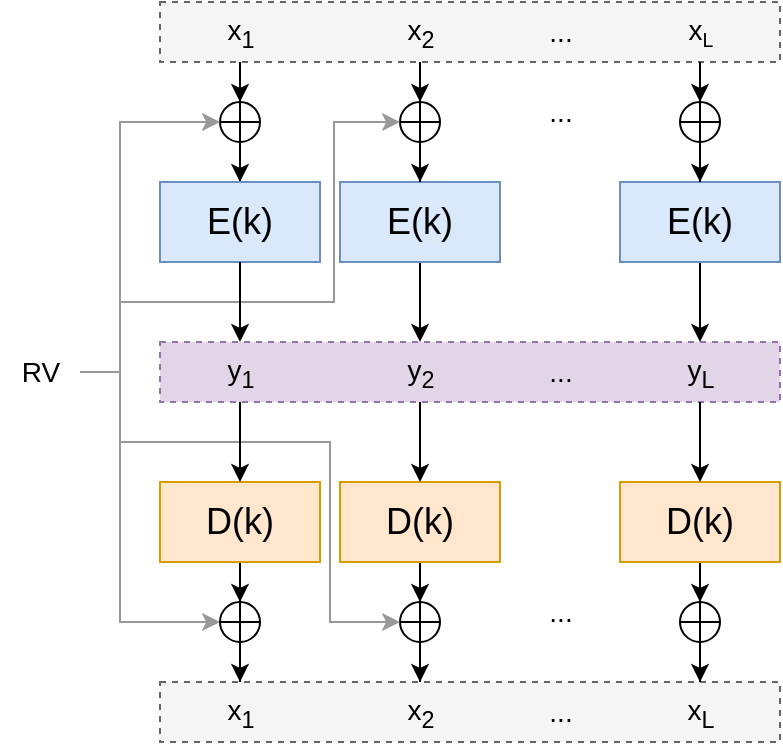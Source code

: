 <mxfile version="20.3.0" type="device"><diagram id="cGSqAHPBxHvs8WVnyyA2" name="ex1"><mxGraphModel dx="813" dy="490" grid="1" gridSize="10" guides="1" tooltips="1" connect="1" arrows="1" fold="1" page="1" pageScale="1" pageWidth="850" pageHeight="1100" math="0" shadow="0"><root><mxCell id="0"/><mxCell id="1" parent="0"/><mxCell id="Vu-Hs2J4vbTO9WPpf71f-1" style="edgeStyle=orthogonalEdgeStyle;rounded=0;orthogonalLoop=1;jettySize=auto;html=1;entryX=0.5;entryY=0;entryDx=0;entryDy=0;fontSize=14;" parent="1" source="Vu-Hs2J4vbTO9WPpf71f-2" target="Vu-Hs2J4vbTO9WPpf71f-8" edge="1"><mxGeometry relative="1" as="geometry"/></mxCell><mxCell id="Vu-Hs2J4vbTO9WPpf71f-2" value="" style="shape=orEllipse;perimeter=ellipsePerimeter;whiteSpace=wrap;html=1;backgroundOutline=1;fontSize=14;fillColor=default;" parent="1" vertex="1"><mxGeometry x="270" y="360" width="20" height="20" as="geometry"/></mxCell><mxCell id="Vu-Hs2J4vbTO9WPpf71f-3" value="" style="rounded=0;whiteSpace=wrap;html=1;fontSize=14;fillColor=#e1d5e7;strokeColor=#9673a6;dashed=1;" parent="1" vertex="1"><mxGeometry x="240" y="480" width="310" height="30" as="geometry"/></mxCell><mxCell id="Vu-Hs2J4vbTO9WPpf71f-4" value="" style="rounded=0;whiteSpace=wrap;html=1;fontSize=14;fillColor=#f5f5f5;strokeColor=#666666;dashed=1;fontColor=#333333;" parent="1" vertex="1"><mxGeometry x="240" y="650" width="310" height="30" as="geometry"/></mxCell><mxCell id="Vu-Hs2J4vbTO9WPpf71f-5" value="" style="rounded=0;whiteSpace=wrap;html=1;fontSize=14;fillColor=#f5f5f5;strokeColor=#666666;dashed=1;fontColor=#333333;" parent="1" vertex="1"><mxGeometry x="240" y="310" width="310" height="30" as="geometry"/></mxCell><mxCell id="Vu-Hs2J4vbTO9WPpf71f-8" value="&lt;span style=&quot;font-size: 18px;&quot;&gt;E(k)&lt;/span&gt;" style="rounded=0;whiteSpace=wrap;html=1;fillColor=#dae8fc;strokeColor=#6c8ebf;" parent="1" vertex="1"><mxGeometry x="240" y="400" width="80" height="40" as="geometry"/></mxCell><mxCell id="Vu-Hs2J4vbTO9WPpf71f-9" style="edgeStyle=orthogonalEdgeStyle;rounded=0;orthogonalLoop=1;jettySize=auto;html=1;entryX=0.5;entryY=0;entryDx=0;entryDy=0;fontSize=14;" parent="1" source="Vu-Hs2J4vbTO9WPpf71f-10" target="Vu-Hs2J4vbTO9WPpf71f-47" edge="1"><mxGeometry relative="1" as="geometry"/></mxCell><mxCell id="Vu-Hs2J4vbTO9WPpf71f-10" value="&lt;span style=&quot;font-size: 18px;&quot;&gt;D(k)&lt;/span&gt;" style="rounded=0;whiteSpace=wrap;html=1;fillColor=#ffe6cc;strokeColor=#d79b00;" parent="1" vertex="1"><mxGeometry x="240" y="550" width="80" height="40" as="geometry"/></mxCell><mxCell id="Vu-Hs2J4vbTO9WPpf71f-12" style="edgeStyle=orthogonalEdgeStyle;rounded=0;orthogonalLoop=1;jettySize=auto;html=1;entryX=0.5;entryY=0;entryDx=0;entryDy=0;fontSize=14;" parent="1" source="Vu-Hs2J4vbTO9WPpf71f-13" target="Vu-Hs2J4vbTO9WPpf71f-2" edge="1"><mxGeometry relative="1" as="geometry"/></mxCell><mxCell id="Vu-Hs2J4vbTO9WPpf71f-13" value="x&lt;sub&gt;1&lt;/sub&gt;" style="text;html=1;align=center;verticalAlign=middle;resizable=0;points=[];autosize=1;strokeColor=none;fillColor=none;fontSize=14;" parent="1" vertex="1"><mxGeometry x="260" y="310" width="40" height="30" as="geometry"/></mxCell><mxCell id="Vu-Hs2J4vbTO9WPpf71f-15" value="y&lt;sub&gt;1&lt;/sub&gt;" style="text;html=1;align=center;verticalAlign=middle;resizable=0;points=[];autosize=1;strokeColor=none;fillColor=none;fontSize=14;" parent="1" vertex="1"><mxGeometry x="260" y="480" width="40" height="30" as="geometry"/></mxCell><mxCell id="Vu-Hs2J4vbTO9WPpf71f-16" value="x&lt;sub&gt;1&lt;/sub&gt;" style="text;html=1;align=center;verticalAlign=middle;resizable=0;points=[];autosize=1;strokeColor=none;fillColor=none;fontSize=14;" parent="1" vertex="1"><mxGeometry x="260" y="650" width="40" height="30" as="geometry"/></mxCell><mxCell id="Vu-Hs2J4vbTO9WPpf71f-17" style="edgeStyle=orthogonalEdgeStyle;rounded=0;orthogonalLoop=1;jettySize=auto;html=1;fontSize=14;" parent="1" source="Vu-Hs2J4vbTO9WPpf71f-18" target="Vu-Hs2J4vbTO9WPpf71f-24" edge="1"><mxGeometry relative="1" as="geometry"><mxPoint x="370" y="480" as="targetPoint"/></mxGeometry></mxCell><mxCell id="Vu-Hs2J4vbTO9WPpf71f-18" value="&lt;span style=&quot;font-size: 18px;&quot;&gt;E(k)&lt;/span&gt;" style="rounded=0;whiteSpace=wrap;html=1;fillColor=#dae8fc;strokeColor=#6c8ebf;" parent="1" vertex="1"><mxGeometry x="330" y="400" width="80" height="40" as="geometry"/></mxCell><mxCell id="Vu-Hs2J4vbTO9WPpf71f-19" style="edgeStyle=orthogonalEdgeStyle;rounded=0;orthogonalLoop=1;jettySize=auto;html=1;entryX=0.5;entryY=0;entryDx=0;entryDy=0;fontSize=14;" parent="1" source="Vu-Hs2J4vbTO9WPpf71f-20" target="Vu-Hs2J4vbTO9WPpf71f-49" edge="1"><mxGeometry relative="1" as="geometry"/></mxCell><mxCell id="Vu-Hs2J4vbTO9WPpf71f-20" value="&lt;span style=&quot;font-size: 18px;&quot;&gt;D(k)&lt;/span&gt;" style="rounded=0;whiteSpace=wrap;html=1;fillColor=#ffe6cc;strokeColor=#d79b00;" parent="1" vertex="1"><mxGeometry x="330" y="550" width="80" height="40" as="geometry"/></mxCell><mxCell id="Vu-Hs2J4vbTO9WPpf71f-21" style="edgeStyle=orthogonalEdgeStyle;rounded=0;orthogonalLoop=1;jettySize=auto;html=1;entryX=0.5;entryY=0;entryDx=0;entryDy=0;fontSize=14;" parent="1" source="Vu-Hs2J4vbTO9WPpf71f-24" target="Vu-Hs2J4vbTO9WPpf71f-20" edge="1"><mxGeometry relative="1" as="geometry"><mxPoint x="370" y="520" as="sourcePoint"/></mxGeometry></mxCell><mxCell id="Vu-Hs2J4vbTO9WPpf71f-22" style="edgeStyle=orthogonalEdgeStyle;rounded=0;orthogonalLoop=1;jettySize=auto;html=1;entryX=0.5;entryY=0;entryDx=0;entryDy=0;fontSize=14;" parent="1" source="Vu-Hs2J4vbTO9WPpf71f-23" target="Vu-Hs2J4vbTO9WPpf71f-42" edge="1"><mxGeometry relative="1" as="geometry"/></mxCell><mxCell id="Vu-Hs2J4vbTO9WPpf71f-23" value="x&lt;sub&gt;2&lt;/sub&gt;" style="text;html=1;align=center;verticalAlign=middle;resizable=0;points=[];autosize=1;strokeColor=none;fillColor=none;fontSize=14;" parent="1" vertex="1"><mxGeometry x="350" y="310" width="40" height="30" as="geometry"/></mxCell><mxCell id="Vu-Hs2J4vbTO9WPpf71f-24" value="y&lt;sub&gt;2&lt;/sub&gt;" style="text;html=1;align=center;verticalAlign=middle;resizable=0;points=[];autosize=1;strokeColor=none;fillColor=none;fontSize=14;" parent="1" vertex="1"><mxGeometry x="350" y="480" width="40" height="30" as="geometry"/></mxCell><mxCell id="Vu-Hs2J4vbTO9WPpf71f-25" value="x&lt;sub&gt;2&lt;/sub&gt;" style="text;html=1;align=center;verticalAlign=middle;resizable=0;points=[];autosize=1;strokeColor=none;fillColor=none;fontSize=14;" parent="1" vertex="1"><mxGeometry x="350" y="650" width="40" height="30" as="geometry"/></mxCell><mxCell id="Vu-Hs2J4vbTO9WPpf71f-26" style="edgeStyle=orthogonalEdgeStyle;rounded=0;orthogonalLoop=1;jettySize=auto;html=1;fontSize=14;" parent="1" source="Vu-Hs2J4vbTO9WPpf71f-27" target="Vu-Hs2J4vbTO9WPpf71f-33" edge="1"><mxGeometry relative="1" as="geometry"><mxPoint x="510" y="480" as="targetPoint"/></mxGeometry></mxCell><mxCell id="Vu-Hs2J4vbTO9WPpf71f-27" value="&lt;span style=&quot;font-size: 18px;&quot;&gt;E(k)&lt;/span&gt;" style="rounded=0;whiteSpace=wrap;html=1;fillColor=#dae8fc;strokeColor=#6c8ebf;" parent="1" vertex="1"><mxGeometry x="470" y="400" width="80" height="40" as="geometry"/></mxCell><mxCell id="Vu-Hs2J4vbTO9WPpf71f-28" style="edgeStyle=orthogonalEdgeStyle;rounded=0;orthogonalLoop=1;jettySize=auto;html=1;entryX=0.5;entryY=0;entryDx=0;entryDy=0;fontSize=14;" parent="1" source="Vu-Hs2J4vbTO9WPpf71f-29" target="Vu-Hs2J4vbTO9WPpf71f-51" edge="1"><mxGeometry relative="1" as="geometry"/></mxCell><mxCell id="Vu-Hs2J4vbTO9WPpf71f-29" value="&lt;span style=&quot;font-size: 18px;&quot;&gt;D(k)&lt;/span&gt;" style="rounded=0;whiteSpace=wrap;html=1;fillColor=#ffe6cc;strokeColor=#d79b00;" parent="1" vertex="1"><mxGeometry x="470" y="550" width="80" height="40" as="geometry"/></mxCell><mxCell id="Vu-Hs2J4vbTO9WPpf71f-30" style="edgeStyle=orthogonalEdgeStyle;rounded=0;orthogonalLoop=1;jettySize=auto;html=1;entryX=0.5;entryY=0;entryDx=0;entryDy=0;fontSize=14;" parent="1" source="Vu-Hs2J4vbTO9WPpf71f-33" target="Vu-Hs2J4vbTO9WPpf71f-29" edge="1"><mxGeometry relative="1" as="geometry"><mxPoint x="510" y="520" as="sourcePoint"/></mxGeometry></mxCell><mxCell id="Vu-Hs2J4vbTO9WPpf71f-31" style="edgeStyle=orthogonalEdgeStyle;rounded=0;orthogonalLoop=1;jettySize=auto;html=1;entryX=0.5;entryY=0;entryDx=0;entryDy=0;fontSize=14;" parent="1" source="Vu-Hs2J4vbTO9WPpf71f-32" target="Vu-Hs2J4vbTO9WPpf71f-44" edge="1"><mxGeometry relative="1" as="geometry"/></mxCell><mxCell id="Vu-Hs2J4vbTO9WPpf71f-32" value="x&lt;span style=&quot;font-size: 11.667px;&quot;&gt;&lt;sub&gt;L&lt;/sub&gt;&lt;/span&gt;" style="text;html=1;align=center;verticalAlign=middle;resizable=0;points=[];autosize=1;strokeColor=none;fillColor=none;fontSize=14;" parent="1" vertex="1"><mxGeometry x="490" y="310" width="40" height="30" as="geometry"/></mxCell><mxCell id="Vu-Hs2J4vbTO9WPpf71f-33" value="y&lt;sub&gt;L&lt;/sub&gt;" style="text;html=1;align=center;verticalAlign=middle;resizable=0;points=[];autosize=1;strokeColor=none;fillColor=none;fontSize=14;" parent="1" vertex="1"><mxGeometry x="490" y="480" width="40" height="30" as="geometry"/></mxCell><mxCell id="Vu-Hs2J4vbTO9WPpf71f-34" value="x&lt;sub&gt;L&lt;/sub&gt;" style="text;html=1;align=center;verticalAlign=middle;resizable=0;points=[];autosize=1;strokeColor=none;fillColor=none;fontSize=14;" parent="1" vertex="1"><mxGeometry x="490" y="650" width="40" height="30" as="geometry"/></mxCell><mxCell id="Vu-Hs2J4vbTO9WPpf71f-35" value="..." style="text;html=1;align=center;verticalAlign=middle;resizable=0;points=[];autosize=1;strokeColor=none;fillColor=none;fontSize=14;" parent="1" vertex="1"><mxGeometry x="420" y="480" width="40" height="30" as="geometry"/></mxCell><mxCell id="Vu-Hs2J4vbTO9WPpf71f-36" value="..." style="text;html=1;align=center;verticalAlign=middle;resizable=0;points=[];autosize=1;strokeColor=none;fillColor=none;fontSize=14;" parent="1" vertex="1"><mxGeometry x="420" y="310" width="40" height="30" as="geometry"/></mxCell><mxCell id="Vu-Hs2J4vbTO9WPpf71f-37" value="..." style="text;html=1;align=center;verticalAlign=middle;resizable=0;points=[];autosize=1;strokeColor=none;fillColor=none;fontSize=14;" parent="1" vertex="1"><mxGeometry x="420" y="650" width="40" height="30" as="geometry"/></mxCell><mxCell id="Vu-Hs2J4vbTO9WPpf71f-38" style="edgeStyle=orthogonalEdgeStyle;rounded=0;orthogonalLoop=1;jettySize=auto;html=1;entryX=0;entryY=0.5;entryDx=0;entryDy=0;fontSize=14;strokeColor=#999999;" parent="1" source="Vu-Hs2J4vbTO9WPpf71f-40" target="Vu-Hs2J4vbTO9WPpf71f-2" edge="1"><mxGeometry relative="1" as="geometry"><Array as="points"><mxPoint x="220" y="495"/><mxPoint x="220" y="370"/></Array></mxGeometry></mxCell><mxCell id="Vu-Hs2J4vbTO9WPpf71f-39" style="edgeStyle=orthogonalEdgeStyle;rounded=0;orthogonalLoop=1;jettySize=auto;html=1;entryX=0;entryY=0.5;entryDx=0;entryDy=0;fontSize=14;strokeColor=#999999;" parent="1" source="Vu-Hs2J4vbTO9WPpf71f-40" target="Vu-Hs2J4vbTO9WPpf71f-47" edge="1"><mxGeometry relative="1" as="geometry"><Array as="points"><mxPoint x="220" y="495"/><mxPoint x="220" y="620"/></Array></mxGeometry></mxCell><mxCell id="Vu-Hs2J4vbTO9WPpf71f-40" value="RV" style="text;html=1;align=center;verticalAlign=middle;resizable=0;points=[];autosize=1;strokeColor=none;fillColor=none;fontSize=14;" parent="1" vertex="1"><mxGeometry x="160" y="480" width="40" height="30" as="geometry"/></mxCell><mxCell id="Vu-Hs2J4vbTO9WPpf71f-41" style="edgeStyle=orthogonalEdgeStyle;rounded=0;orthogonalLoop=1;jettySize=auto;html=1;entryX=0.5;entryY=0;entryDx=0;entryDy=0;fontSize=14;" parent="1" source="Vu-Hs2J4vbTO9WPpf71f-42" target="Vu-Hs2J4vbTO9WPpf71f-18" edge="1"><mxGeometry relative="1" as="geometry"/></mxCell><mxCell id="Vu-Hs2J4vbTO9WPpf71f-42" value="" style="shape=orEllipse;perimeter=ellipsePerimeter;whiteSpace=wrap;html=1;backgroundOutline=1;fontSize=14;fillColor=default;" parent="1" vertex="1"><mxGeometry x="360" y="360" width="20" height="20" as="geometry"/></mxCell><mxCell id="Vu-Hs2J4vbTO9WPpf71f-43" style="edgeStyle=orthogonalEdgeStyle;rounded=0;orthogonalLoop=1;jettySize=auto;html=1;entryX=0.5;entryY=0;entryDx=0;entryDy=0;fontSize=14;" parent="1" source="Vu-Hs2J4vbTO9WPpf71f-44" target="Vu-Hs2J4vbTO9WPpf71f-27" edge="1"><mxGeometry relative="1" as="geometry"/></mxCell><mxCell id="Vu-Hs2J4vbTO9WPpf71f-44" value="" style="shape=orEllipse;perimeter=ellipsePerimeter;whiteSpace=wrap;html=1;backgroundOutline=1;fontSize=14;fillColor=default;" parent="1" vertex="1"><mxGeometry x="500" y="360" width="20" height="20" as="geometry"/></mxCell><mxCell id="Vu-Hs2J4vbTO9WPpf71f-45" value="..." style="text;html=1;align=center;verticalAlign=middle;resizable=0;points=[];autosize=1;strokeColor=none;fillColor=none;fontSize=14;" parent="1" vertex="1"><mxGeometry x="420" y="350" width="40" height="30" as="geometry"/></mxCell><mxCell id="Vu-Hs2J4vbTO9WPpf71f-46" style="edgeStyle=orthogonalEdgeStyle;rounded=0;orthogonalLoop=1;jettySize=auto;html=1;fontSize=14;" parent="1" source="Vu-Hs2J4vbTO9WPpf71f-47" target="Vu-Hs2J4vbTO9WPpf71f-16" edge="1"><mxGeometry relative="1" as="geometry"/></mxCell><mxCell id="Vu-Hs2J4vbTO9WPpf71f-47" value="" style="shape=orEllipse;perimeter=ellipsePerimeter;whiteSpace=wrap;html=1;backgroundOutline=1;fontSize=14;fillColor=default;" parent="1" vertex="1"><mxGeometry x="270" y="610" width="20" height="20" as="geometry"/></mxCell><mxCell id="Vu-Hs2J4vbTO9WPpf71f-48" style="edgeStyle=orthogonalEdgeStyle;rounded=0;orthogonalLoop=1;jettySize=auto;html=1;fontSize=14;" parent="1" source="Vu-Hs2J4vbTO9WPpf71f-49" target="Vu-Hs2J4vbTO9WPpf71f-25" edge="1"><mxGeometry relative="1" as="geometry"/></mxCell><mxCell id="Vu-Hs2J4vbTO9WPpf71f-49" value="" style="shape=orEllipse;perimeter=ellipsePerimeter;whiteSpace=wrap;html=1;backgroundOutline=1;fontSize=14;fillColor=default;" parent="1" vertex="1"><mxGeometry x="360" y="610" width="20" height="20" as="geometry"/></mxCell><mxCell id="Vu-Hs2J4vbTO9WPpf71f-50" style="edgeStyle=orthogonalEdgeStyle;rounded=0;orthogonalLoop=1;jettySize=auto;html=1;fontSize=14;" parent="1" source="Vu-Hs2J4vbTO9WPpf71f-51" target="Vu-Hs2J4vbTO9WPpf71f-34" edge="1"><mxGeometry relative="1" as="geometry"/></mxCell><mxCell id="Vu-Hs2J4vbTO9WPpf71f-51" value="" style="shape=orEllipse;perimeter=ellipsePerimeter;whiteSpace=wrap;html=1;backgroundOutline=1;fontSize=14;fillColor=default;" parent="1" vertex="1"><mxGeometry x="500" y="610" width="20" height="20" as="geometry"/></mxCell><mxCell id="Vu-Hs2J4vbTO9WPpf71f-52" value="..." style="text;html=1;align=center;verticalAlign=middle;resizable=0;points=[];autosize=1;strokeColor=none;fillColor=none;fontSize=14;" parent="1" vertex="1"><mxGeometry x="420" y="600" width="40" height="30" as="geometry"/></mxCell><mxCell id="Vu-Hs2J4vbTO9WPpf71f-53" style="edgeStyle=orthogonalEdgeStyle;rounded=0;orthogonalLoop=1;jettySize=auto;html=1;entryX=0;entryY=0.5;entryDx=0;entryDy=0;fontSize=14;strokeColor=#999999;" parent="1" target="Vu-Hs2J4vbTO9WPpf71f-42" edge="1"><mxGeometry relative="1" as="geometry"><Array as="points"><mxPoint x="220" y="460"/><mxPoint x="327" y="460"/><mxPoint x="327" y="370"/></Array><mxPoint x="220" y="460" as="sourcePoint"/><mxPoint x="360" y="374" as="targetPoint"/></mxGeometry></mxCell><mxCell id="Vu-Hs2J4vbTO9WPpf71f-55" style="edgeStyle=orthogonalEdgeStyle;rounded=0;orthogonalLoop=1;jettySize=auto;html=1;entryX=0;entryY=0.5;entryDx=0;entryDy=0;fontSize=14;strokeColor=#999999;" parent="1" target="Vu-Hs2J4vbTO9WPpf71f-49" edge="1"><mxGeometry relative="1" as="geometry"><Array as="points"><mxPoint x="220" y="530"/><mxPoint x="325" y="530"/><mxPoint x="325" y="620"/></Array><mxPoint x="220" y="530" as="sourcePoint"/><mxPoint x="355" y="620" as="targetPoint"/></mxGeometry></mxCell><mxCell id="Vu-Hs2J4vbTO9WPpf71f-11" style="edgeStyle=orthogonalEdgeStyle;rounded=0;orthogonalLoop=1;jettySize=auto;html=1;entryX=0.5;entryY=0;entryDx=0;entryDy=0;fontSize=14;" parent="1" source="Vu-Hs2J4vbTO9WPpf71f-15" target="Vu-Hs2J4vbTO9WPpf71f-10" edge="1"><mxGeometry relative="1" as="geometry"><mxPoint x="280" y="520" as="sourcePoint"/></mxGeometry></mxCell><mxCell id="Vu-Hs2J4vbTO9WPpf71f-6" style="edgeStyle=orthogonalEdgeStyle;rounded=0;orthogonalLoop=1;jettySize=auto;html=1;fontSize=14;" parent="1" source="Vu-Hs2J4vbTO9WPpf71f-8" target="Vu-Hs2J4vbTO9WPpf71f-15" edge="1"><mxGeometry relative="1" as="geometry"><mxPoint x="280" y="480" as="targetPoint"/></mxGeometry></mxCell></root></mxGraphModel></diagram></mxfile>
